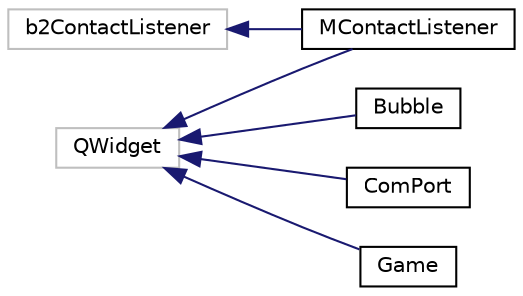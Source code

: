 digraph "Graphical Class Hierarchy"
{
  edge [fontname="Helvetica",fontsize="10",labelfontname="Helvetica",labelfontsize="10"];
  node [fontname="Helvetica",fontsize="10",shape=record];
  rankdir="LR";
  Node9 [label="b2ContactListener",height=0.2,width=0.4,color="grey75", fillcolor="white", style="filled"];
  Node9 -> Node5 [dir="back",color="midnightblue",fontsize="10",style="solid",fontname="Helvetica"];
  Node5 [label="MContactListener",height=0.2,width=0.4,color="black", fillcolor="white", style="filled",URL="$class_m_contact_listener.html",tooltip="Class that handles colisons in Box2D. "];
  Node1 [label="QWidget",height=0.2,width=0.4,color="grey75", fillcolor="white", style="filled"];
  Node1 -> Node0 [dir="back",color="midnightblue",fontsize="10",style="solid",fontname="Helvetica"];
  Node0 [label="Bubble",height=0.2,width=0.4,color="black", fillcolor="white", style="filled",URL="$class_bubble.html",tooltip="The Bubble class that shows orintation of game plane. Based on game class and need refactor/rebuild..."];
  Node1 -> Node3 [dir="back",color="midnightblue",fontsize="10",style="solid",fontname="Helvetica"];
  Node3 [label="ComPort",height=0.2,width=0.4,color="black", fillcolor="white", style="filled",URL="$class_com_port.html",tooltip="Used for communication with MicroController. Based on Forbot tutorial. "];
  Node1 -> Node4 [dir="back",color="midnightblue",fontsize="10",style="solid",fontname="Helvetica"];
  Node4 [label="Game",height=0.2,width=0.4,color="black", fillcolor="white", style="filled",URL="$class_game.html",tooltip="QPainter display and all game mechanic. "];
  Node1 -> Node5 [dir="back",color="midnightblue",fontsize="10",style="solid",fontname="Helvetica"];
}
